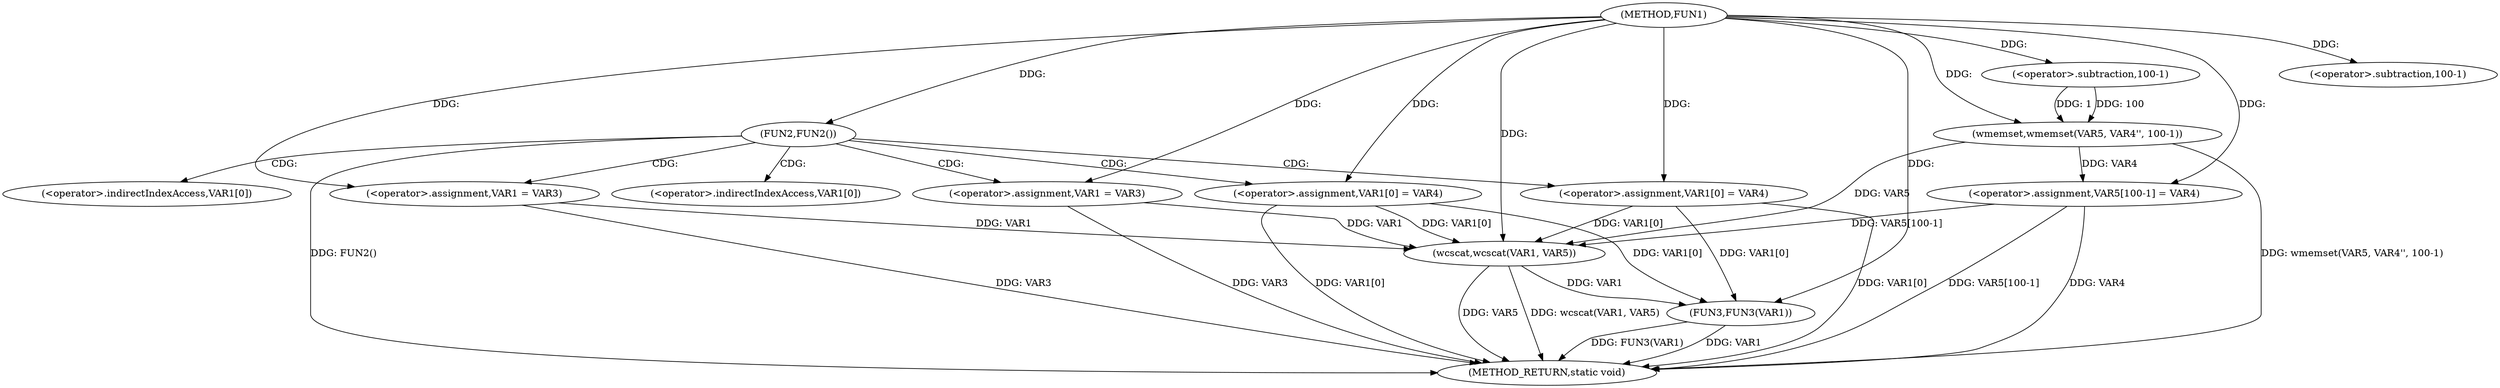 digraph FUN1 {  
"1000100" [label = "(METHOD,FUN1)" ]
"1000146" [label = "(METHOD_RETURN,static void)" ]
"1000106" [label = "(FUN2,FUN2())" ]
"1000108" [label = "(<operator>.assignment,VAR1 = VAR3)" ]
"1000111" [label = "(<operator>.assignment,VAR1[0] = VAR4)" ]
"1000118" [label = "(<operator>.assignment,VAR1 = VAR3)" ]
"1000121" [label = "(<operator>.assignment,VAR1[0] = VAR4)" ]
"1000128" [label = "(wmemset,wmemset(VAR5, VAR4'', 100-1))" ]
"1000131" [label = "(<operator>.subtraction,100-1)" ]
"1000134" [label = "(<operator>.assignment,VAR5[100-1] = VAR4)" ]
"1000137" [label = "(<operator>.subtraction,100-1)" ]
"1000141" [label = "(wcscat,wcscat(VAR1, VAR5))" ]
"1000144" [label = "(FUN3,FUN3(VAR1))" ]
"1000112" [label = "(<operator>.indirectIndexAccess,VAR1[0])" ]
"1000122" [label = "(<operator>.indirectIndexAccess,VAR1[0])" ]
  "1000141" -> "1000146"  [ label = "DDG: wcscat(VAR1, VAR5)"] 
  "1000134" -> "1000146"  [ label = "DDG: VAR4"] 
  "1000111" -> "1000146"  [ label = "DDG: VAR1[0]"] 
  "1000128" -> "1000146"  [ label = "DDG: wmemset(VAR5, VAR4'', 100-1)"] 
  "1000144" -> "1000146"  [ label = "DDG: FUN3(VAR1)"] 
  "1000134" -> "1000146"  [ label = "DDG: VAR5[100-1]"] 
  "1000108" -> "1000146"  [ label = "DDG: VAR3"] 
  "1000118" -> "1000146"  [ label = "DDG: VAR3"] 
  "1000141" -> "1000146"  [ label = "DDG: VAR5"] 
  "1000121" -> "1000146"  [ label = "DDG: VAR1[0]"] 
  "1000144" -> "1000146"  [ label = "DDG: VAR1"] 
  "1000106" -> "1000146"  [ label = "DDG: FUN2()"] 
  "1000100" -> "1000106"  [ label = "DDG: "] 
  "1000100" -> "1000108"  [ label = "DDG: "] 
  "1000100" -> "1000111"  [ label = "DDG: "] 
  "1000100" -> "1000118"  [ label = "DDG: "] 
  "1000100" -> "1000121"  [ label = "DDG: "] 
  "1000100" -> "1000128"  [ label = "DDG: "] 
  "1000131" -> "1000128"  [ label = "DDG: 100"] 
  "1000131" -> "1000128"  [ label = "DDG: 1"] 
  "1000100" -> "1000131"  [ label = "DDG: "] 
  "1000128" -> "1000134"  [ label = "DDG: VAR4"] 
  "1000100" -> "1000134"  [ label = "DDG: "] 
  "1000100" -> "1000137"  [ label = "DDG: "] 
  "1000111" -> "1000141"  [ label = "DDG: VAR1[0]"] 
  "1000121" -> "1000141"  [ label = "DDG: VAR1[0]"] 
  "1000118" -> "1000141"  [ label = "DDG: VAR1"] 
  "1000108" -> "1000141"  [ label = "DDG: VAR1"] 
  "1000100" -> "1000141"  [ label = "DDG: "] 
  "1000128" -> "1000141"  [ label = "DDG: VAR5"] 
  "1000134" -> "1000141"  [ label = "DDG: VAR5[100-1]"] 
  "1000141" -> "1000144"  [ label = "DDG: VAR1"] 
  "1000111" -> "1000144"  [ label = "DDG: VAR1[0]"] 
  "1000121" -> "1000144"  [ label = "DDG: VAR1[0]"] 
  "1000100" -> "1000144"  [ label = "DDG: "] 
  "1000106" -> "1000112"  [ label = "CDG: "] 
  "1000106" -> "1000121"  [ label = "CDG: "] 
  "1000106" -> "1000108"  [ label = "CDG: "] 
  "1000106" -> "1000118"  [ label = "CDG: "] 
  "1000106" -> "1000111"  [ label = "CDG: "] 
  "1000106" -> "1000122"  [ label = "CDG: "] 
}
